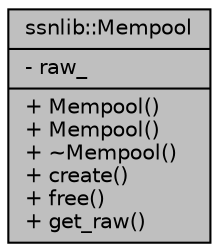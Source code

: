 digraph "ssnlib::Mempool"
{
  edge [fontname="Helvetica",fontsize="10",labelfontname="Helvetica",labelfontsize="10"];
  node [fontname="Helvetica",fontsize="10",shape=record];
  Node1 [label="{ssnlib::Mempool\n|- raw_\l|+ Mempool()\l+ Mempool()\l+ ~Mempool()\l+ create()\l+ free()\l+ get_raw()\l}",height=0.2,width=0.4,color="black", fillcolor="grey75", style="filled", fontcolor="black"];
}
